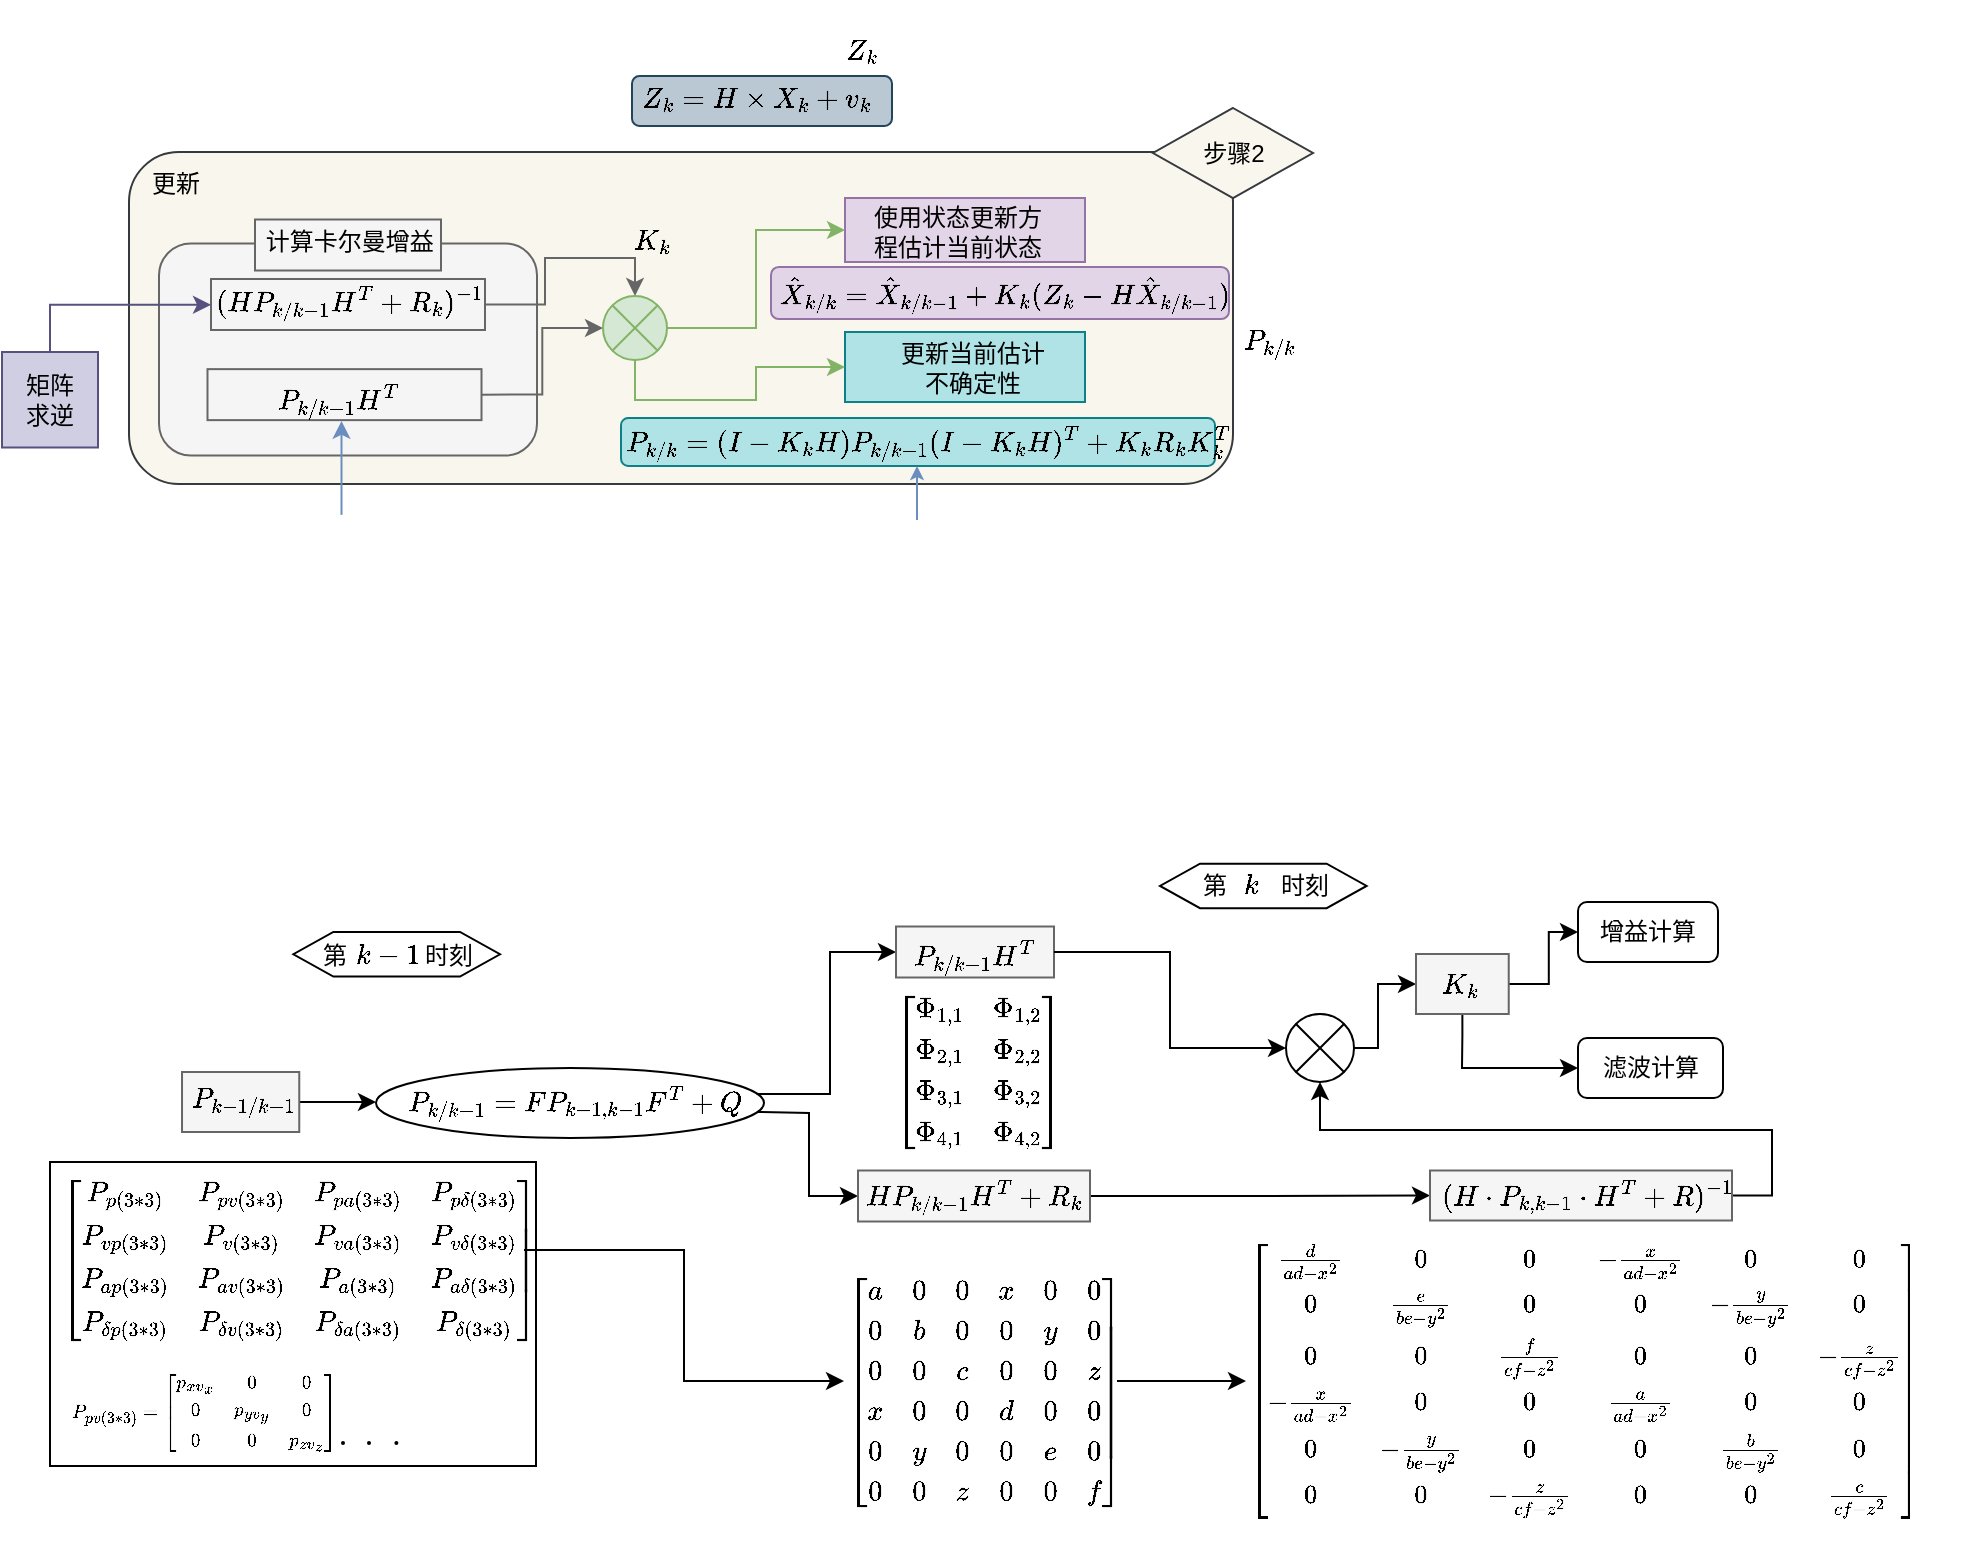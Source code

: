 <mxfile version="24.7.10">
  <diagram name="第 1 页" id="y7iJmAaxipxlzdK7qwd3">
    <mxGraphModel dx="1383" dy="1906" grid="0" gridSize="10" guides="1" tooltips="1" connect="1" arrows="1" fold="1" page="1" pageScale="1" pageWidth="827" pageHeight="1169" math="1" shadow="0">
      <root>
        <mxCell id="0" />
        <mxCell id="1" parent="0" />
        <mxCell id="mOf4tWiYJ4hYIlibuN8Z-107" value="" style="rounded=0;whiteSpace=wrap;html=1;" vertex="1" parent="1">
          <mxGeometry x="74" y="551" width="243" height="152" as="geometry" />
        </mxCell>
        <mxCell id="mOf4tWiYJ4hYIlibuN8Z-101" value="" style="shape=hexagon;perimeter=hexagonPerimeter2;whiteSpace=wrap;html=1;fixedSize=1;" vertex="1" parent="1">
          <mxGeometry x="629" y="401.87" width="103.31" height="22.25" as="geometry" />
        </mxCell>
        <mxCell id="mOf4tWiYJ4hYIlibuN8Z-100" value="" style="shape=hexagon;perimeter=hexagonPerimeter2;whiteSpace=wrap;html=1;fixedSize=1;" vertex="1" parent="1">
          <mxGeometry x="195.69" y="436" width="103.31" height="22.25" as="geometry" />
        </mxCell>
        <mxCell id="mOf4tWiYJ4hYIlibuN8Z-90" value="" style="ellipse;whiteSpace=wrap;html=1;" vertex="1" parent="1">
          <mxGeometry x="237" y="504" width="194" height="35" as="geometry" />
        </mxCell>
        <mxCell id="mOf4tWiYJ4hYIlibuN8Z-72" style="edgeStyle=orthogonalEdgeStyle;rounded=0;orthogonalLoop=1;jettySize=auto;html=1;entryX=0;entryY=0.5;entryDx=0;entryDy=0;exitX=0.981;exitY=0.37;exitDx=0;exitDy=0;exitPerimeter=0;" edge="1" parent="1" source="mOf4tWiYJ4hYIlibuN8Z-90" target="mOf4tWiYJ4hYIlibuN8Z-62">
          <mxGeometry relative="1" as="geometry">
            <mxPoint x="429" y="513" as="sourcePoint" />
          </mxGeometry>
        </mxCell>
        <mxCell id="mOf4tWiYJ4hYIlibuN8Z-73" style="edgeStyle=orthogonalEdgeStyle;rounded=0;orthogonalLoop=1;jettySize=auto;html=1;entryX=0;entryY=0.5;entryDx=0;entryDy=0;" edge="1" parent="1" target="mOf4tWiYJ4hYIlibuN8Z-64">
          <mxGeometry relative="1" as="geometry">
            <mxPoint x="428" y="526" as="sourcePoint" />
            <mxPoint x="474.25" y="566.0" as="targetPoint" />
          </mxGeometry>
        </mxCell>
        <mxCell id="mOf4tWiYJ4hYIlibuN8Z-14" value="" style="rounded=1;whiteSpace=wrap;html=1;fillColor=#bac8d3;strokeColor=#23445d;" vertex="1" parent="1">
          <mxGeometry x="365" y="8" width="130" height="25" as="geometry" />
        </mxCell>
        <mxCell id="mOf4tWiYJ4hYIlibuN8Z-15" value="" style="rounded=1;whiteSpace=wrap;html=1;fillColor=#f9f7ed;strokeColor=#36393d;" vertex="1" parent="1">
          <mxGeometry x="113.5" y="46" width="552" height="166" as="geometry" />
        </mxCell>
        <mxCell id="mOf4tWiYJ4hYIlibuN8Z-16" value="" style="rounded=1;whiteSpace=wrap;html=1;fillColor=#f5f5f5;fontColor=#333333;strokeColor=#666666;" vertex="1" parent="1">
          <mxGeometry x="128.5" y="91.75" width="189" height="106" as="geometry" />
        </mxCell>
        <mxCell id="mOf4tWiYJ4hYIlibuN8Z-17" value="" style="rounded=1;whiteSpace=wrap;html=1;fillColor=#b0e3e6;strokeColor=#0e8088;" vertex="1" parent="1">
          <mxGeometry x="359.5" y="179" width="297" height="24" as="geometry" />
        </mxCell>
        <mxCell id="mOf4tWiYJ4hYIlibuN8Z-18" value="" style="rounded=1;whiteSpace=wrap;html=1;fillColor=#e1d5e7;strokeColor=#9673a6;" vertex="1" parent="1">
          <mxGeometry x="434.5" y="103.5" width="229" height="26" as="geometry" />
        </mxCell>
        <mxCell id="mOf4tWiYJ4hYIlibuN8Z-19" value="" style="rounded=0;whiteSpace=wrap;html=1;fillColor=#b0e3e6;strokeColor=#0e8088;" vertex="1" parent="1">
          <mxGeometry x="471.5" y="136" width="120" height="35" as="geometry" />
        </mxCell>
        <mxCell id="mOf4tWiYJ4hYIlibuN8Z-20" value="" style="rounded=0;whiteSpace=wrap;html=1;fillColor=#e1d5e7;strokeColor=#9673a6;" vertex="1" parent="1">
          <mxGeometry x="471.5" y="69" width="120" height="32" as="geometry" />
        </mxCell>
        <mxCell id="mOf4tWiYJ4hYIlibuN8Z-21" value="" style="rounded=0;whiteSpace=wrap;html=1;fillColor=#f5f5f5;strokeColor=#666666;fontColor=#333333;" vertex="1" parent="1">
          <mxGeometry x="176.5" y="79.75" width="93" height="25.5" as="geometry" />
        </mxCell>
        <mxCell id="mOf4tWiYJ4hYIlibuN8Z-22" value="更新" style="text;html=1;align=center;verticalAlign=middle;whiteSpace=wrap;rounded=0;" vertex="1" parent="1">
          <mxGeometry x="106.5" y="47.25" width="60" height="30" as="geometry" />
        </mxCell>
        <mxCell id="mOf4tWiYJ4hYIlibuN8Z-23" value="使用状态更新方程估计当前状态" style="text;html=1;align=center;verticalAlign=middle;whiteSpace=wrap;rounded=0;" vertex="1" parent="1">
          <mxGeometry x="480" y="71" width="96" height="30" as="geometry" />
        </mxCell>
        <mxCell id="mOf4tWiYJ4hYIlibuN8Z-24" value="更新当前估计不确定性" style="text;html=1;align=center;verticalAlign=middle;whiteSpace=wrap;rounded=0;" vertex="1" parent="1">
          <mxGeometry x="495" y="138.5" width="81" height="30" as="geometry" />
        </mxCell>
        <mxCell id="mOf4tWiYJ4hYIlibuN8Z-25" value="步骤2" style="rhombus;whiteSpace=wrap;html=1;fillColor=#f9f7ed;strokeColor=#36393d;" vertex="1" parent="1">
          <mxGeometry x="625.5" y="24" width="80" height="45" as="geometry" />
        </mxCell>
        <mxCell id="mOf4tWiYJ4hYIlibuN8Z-26" value="计算卡尔曼增益&amp;nbsp;" style="text;html=1;align=center;verticalAlign=middle;whiteSpace=wrap;rounded=0;" vertex="1" parent="1">
          <mxGeometry x="176.5" y="77.25" width="97" height="28" as="geometry" />
        </mxCell>
        <mxCell id="mOf4tWiYJ4hYIlibuN8Z-27" value="$$P_{k/k}=(I-K_{k}H)P_{k/k-1}(I-K_{k}H)^{T}+K_{k}R_{k}K_{k}^{T}$$" style="text;whiteSpace=wrap;" vertex="1" parent="1">
          <mxGeometry x="359.5" y="163.75" width="293" height="44" as="geometry" />
        </mxCell>
        <mxCell id="mOf4tWiYJ4hYIlibuN8Z-28" value="$$Z_k=H\times X_{k}+v_k$$" style="text;whiteSpace=wrap;" vertex="1" parent="1">
          <mxGeometry x="367.5" y="-6" width="120" height="36" as="geometry" />
        </mxCell>
        <mxCell id="mOf4tWiYJ4hYIlibuN8Z-29" value="$$\hat{X}_{k/k}={{\hat{X}_{k/k-1}+K_{k}(Z_{k}-H\hat{X}_{k/k-1})}}$$" style="text;whiteSpace=wrap;" vertex="1" parent="1">
          <mxGeometry x="436.5" y="87.5" width="190" height="36" as="geometry" />
        </mxCell>
        <mxCell id="mOf4tWiYJ4hYIlibuN8Z-30" value="&lt;span style=&quot;color: rgb(0, 0, 0); font-family: Helvetica; font-size: 12px; font-style: normal; font-variant-ligatures: normal; font-variant-caps: normal; font-weight: 400; letter-spacing: normal; orphans: 2; text-align: left; text-indent: 0px; text-transform: none; widows: 2; word-spacing: 0px; -webkit-text-stroke-width: 0px; white-space: normal; background-color: rgb(251, 251, 251); text-decoration-thickness: initial; text-decoration-style: initial; text-decoration-color: initial; display: inline !important; float: none;&quot;&gt;$$Z_k$$&lt;/span&gt;" style="text;whiteSpace=wrap;html=1;" vertex="1" parent="1">
          <mxGeometry x="470" y="-30" width="25" height="36" as="geometry" />
        </mxCell>
        <mxCell id="mOf4tWiYJ4hYIlibuN8Z-31" value="&lt;span style=&quot;color: rgb(0, 0, 0); font-family: Helvetica; font-size: 12px; font-style: normal; font-variant-ligatures: normal; font-variant-caps: normal; font-weight: 400; letter-spacing: normal; orphans: 2; text-align: left; text-indent: 0px; text-transform: none; widows: 2; word-spacing: 0px; -webkit-text-stroke-width: 0px; white-space: normal; background-color: rgb(251, 251, 251); text-decoration-thickness: initial; text-decoration-style: initial; text-decoration-color: initial; display: inline !important; float: none;&quot;&gt;$$P_{k/k}$$&lt;/span&gt;" style="text;html=1;align=center;verticalAlign=middle;resizable=0;points=[];autosize=1;strokeColor=none;fillColor=none;" vertex="1" parent="1">
          <mxGeometry x="642.5" y="127.5" width="83" height="26" as="geometry" />
        </mxCell>
        <mxCell id="mOf4tWiYJ4hYIlibuN8Z-32" value="&lt;span style=&quot;color: rgb(0, 0, 0); font-family: Helvetica; font-size: 12px; font-style: normal; font-variant-ligatures: normal; font-variant-caps: normal; font-weight: 400; letter-spacing: normal; orphans: 2; text-align: center; text-indent: 0px; text-transform: none; widows: 2; word-spacing: 0px; -webkit-text-stroke-width: 0px; white-space: normal; background-color: rgb(255, 255, 255); text-decoration-thickness: initial; text-decoration-style: initial; text-decoration-color: initial; display: inline !important; float: none;&quot;&gt;$$K_k$$&lt;/span&gt;" style="text;whiteSpace=wrap;html=1;" vertex="1" parent="1">
          <mxGeometry x="363.5" y="65" width="27.5" height="36" as="geometry" />
        </mxCell>
        <mxCell id="mOf4tWiYJ4hYIlibuN8Z-33" style="edgeStyle=orthogonalEdgeStyle;rounded=0;orthogonalLoop=1;jettySize=auto;html=1;entryX=0.5;entryY=0;entryDx=0;entryDy=0;strokeColor=#666666;" edge="1" parent="1" source="mOf4tWiYJ4hYIlibuN8Z-34" target="mOf4tWiYJ4hYIlibuN8Z-44">
          <mxGeometry relative="1" as="geometry">
            <Array as="points">
              <mxPoint x="321.5" y="122" />
              <mxPoint x="321.5" y="99" />
              <mxPoint x="366.5" y="99" />
            </Array>
          </mxGeometry>
        </mxCell>
        <mxCell id="mOf4tWiYJ4hYIlibuN8Z-34" value="" style="rounded=0;whiteSpace=wrap;html=1;fillColor=#f5f5f5;strokeColor=#666666;fontColor=#333333;" vertex="1" parent="1">
          <mxGeometry x="154.5" y="109.5" width="137" height="25.5" as="geometry" />
        </mxCell>
        <mxCell id="mOf4tWiYJ4hYIlibuN8Z-35" value="$$(HP_{k/k-1}{H}^{T}+R_{k})^{-1}$$" style="text;whiteSpace=wrap;" vertex="1" parent="1">
          <mxGeometry x="154.5" y="94.25" width="135" height="37.5" as="geometry" />
        </mxCell>
        <mxCell id="mOf4tWiYJ4hYIlibuN8Z-36" style="edgeStyle=orthogonalEdgeStyle;rounded=0;orthogonalLoop=1;jettySize=auto;html=1;exitX=0.5;exitY=0;exitDx=0;exitDy=0;entryX=0;entryY=0.75;entryDx=0;entryDy=0;strokeColor=#56517E;" edge="1" parent="1" source="mOf4tWiYJ4hYIlibuN8Z-37" target="mOf4tWiYJ4hYIlibuN8Z-35">
          <mxGeometry relative="1" as="geometry">
            <Array as="points">
              <mxPoint x="73.5" y="122" />
            </Array>
          </mxGeometry>
        </mxCell>
        <mxCell id="mOf4tWiYJ4hYIlibuN8Z-37" value="矩阵&lt;div&gt;求逆&lt;/div&gt;" style="rounded=0;whiteSpace=wrap;html=1;fillColor=#d0cee2;strokeColor=#56517e;" vertex="1" parent="1">
          <mxGeometry x="50" y="146" width="48" height="47.75" as="geometry" />
        </mxCell>
        <mxCell id="mOf4tWiYJ4hYIlibuN8Z-38" style="edgeStyle=orthogonalEdgeStyle;rounded=0;orthogonalLoop=1;jettySize=auto;html=1;exitX=1;exitY=0.5;exitDx=0;exitDy=0;entryX=0;entryY=0.5;entryDx=0;entryDy=0;strokeColor=#666666;" edge="1" parent="1" source="mOf4tWiYJ4hYIlibuN8Z-39" target="mOf4tWiYJ4hYIlibuN8Z-44">
          <mxGeometry relative="1" as="geometry" />
        </mxCell>
        <mxCell id="mOf4tWiYJ4hYIlibuN8Z-39" value="" style="rounded=0;whiteSpace=wrap;html=1;fillColor=#f5f5f5;strokeColor=#666666;fontColor=#333333;" vertex="1" parent="1">
          <mxGeometry x="152.75" y="154.57" width="137" height="25.5" as="geometry" />
        </mxCell>
        <mxCell id="mOf4tWiYJ4hYIlibuN8Z-40" value="$$P_{k/k-1}H^{T}$$" style="text;whiteSpace=wrap;" vertex="1" parent="1">
          <mxGeometry x="186" y="143" width="70.5" height="36" as="geometry" />
        </mxCell>
        <mxCell id="mOf4tWiYJ4hYIlibuN8Z-41" value="" style="endArrow=classic;html=1;rounded=0;strokeColor=#6C8EBF;" edge="1" parent="1">
          <mxGeometry width="50" height="50" relative="1" as="geometry">
            <mxPoint x="219.75" y="227.44" as="sourcePoint" />
            <mxPoint x="219.75" y="180.44" as="targetPoint" />
          </mxGeometry>
        </mxCell>
        <mxCell id="mOf4tWiYJ4hYIlibuN8Z-42" style="edgeStyle=orthogonalEdgeStyle;rounded=0;orthogonalLoop=1;jettySize=auto;html=1;entryX=0;entryY=0.5;entryDx=0;entryDy=0;strokeColor=#82B366;" edge="1" parent="1" source="mOf4tWiYJ4hYIlibuN8Z-44" target="mOf4tWiYJ4hYIlibuN8Z-20">
          <mxGeometry relative="1" as="geometry" />
        </mxCell>
        <mxCell id="mOf4tWiYJ4hYIlibuN8Z-43" style="edgeStyle=orthogonalEdgeStyle;rounded=0;orthogonalLoop=1;jettySize=auto;html=1;exitX=0.5;exitY=1;exitDx=0;exitDy=0;entryX=0;entryY=0.5;entryDx=0;entryDy=0;strokeColor=#82B366;" edge="1" parent="1" source="mOf4tWiYJ4hYIlibuN8Z-44" target="mOf4tWiYJ4hYIlibuN8Z-19">
          <mxGeometry relative="1" as="geometry" />
        </mxCell>
        <mxCell id="mOf4tWiYJ4hYIlibuN8Z-44" value="" style="shape=sumEllipse;perimeter=ellipsePerimeter;whiteSpace=wrap;html=1;backgroundOutline=1;fillColor=#d5e8d4;strokeColor=#82B366;" vertex="1" parent="1">
          <mxGeometry x="350.5" y="118" width="32" height="32" as="geometry" />
        </mxCell>
        <mxCell id="mOf4tWiYJ4hYIlibuN8Z-45" value="" style="endArrow=classic;html=1;rounded=0;strokeColor=#6C8EBF;jumpSize=6;startSize=6;endSize=4;" edge="1" parent="1">
          <mxGeometry width="50" height="50" relative="1" as="geometry">
            <mxPoint x="507.5" y="230" as="sourcePoint" />
            <mxPoint x="507.5" y="203" as="targetPoint" />
          </mxGeometry>
        </mxCell>
        <mxCell id="mOf4tWiYJ4hYIlibuN8Z-46" value="$$k-1$$" style="text;html=1;align=center;verticalAlign=middle;resizable=0;points=[];autosize=1;strokeColor=none;fillColor=none;" vertex="1" parent="1">
          <mxGeometry x="207.69" y="433.25" width="70" height="30" as="geometry" />
        </mxCell>
        <mxCell id="mOf4tWiYJ4hYIlibuN8Z-47" value="第" style="text;html=1;align=center;verticalAlign=middle;resizable=0;points=[];autosize=1;strokeColor=none;fillColor=none;" vertex="1" parent="1">
          <mxGeometry x="195.69" y="433.25" width="40" height="30" as="geometry" />
        </mxCell>
        <mxCell id="mOf4tWiYJ4hYIlibuN8Z-48" value="时刻" style="text;html=1;align=center;verticalAlign=middle;resizable=0;points=[];autosize=1;strokeColor=none;fillColor=none;" vertex="1" parent="1">
          <mxGeometry x="247.69" y="433.25" width="50" height="30" as="geometry" />
        </mxCell>
        <mxCell id="mOf4tWiYJ4hYIlibuN8Z-50" value="$$k$$" style="text;html=1;align=center;verticalAlign=middle;resizable=0;points=[];autosize=1;strokeColor=none;fillColor=none;" vertex="1" parent="1">
          <mxGeometry x="644" y="398" width="60" height="30" as="geometry" />
        </mxCell>
        <mxCell id="mOf4tWiYJ4hYIlibuN8Z-51" value="第" style="text;html=1;align=center;verticalAlign=middle;resizable=0;points=[];autosize=1;strokeColor=none;fillColor=none;" vertex="1" parent="1">
          <mxGeometry x="635.5" y="398" width="40" height="30" as="geometry" />
        </mxCell>
        <mxCell id="mOf4tWiYJ4hYIlibuN8Z-52" value="时刻" style="text;html=1;align=center;verticalAlign=middle;resizable=0;points=[];autosize=1;strokeColor=none;fillColor=none;" vertex="1" parent="1">
          <mxGeometry x="675.5" y="398" width="50" height="30" as="geometry" />
        </mxCell>
        <mxCell id="mOf4tWiYJ4hYIlibuN8Z-54" value="滤波计算" style="rounded=1;whiteSpace=wrap;html=1;" vertex="1" parent="1">
          <mxGeometry x="838" y="489" width="72.5" height="30" as="geometry" />
        </mxCell>
        <mxCell id="mOf4tWiYJ4hYIlibuN8Z-55" value="增益计算" style="rounded=1;whiteSpace=wrap;html=1;" vertex="1" parent="1">
          <mxGeometry x="838" y="421" width="70" height="30" as="geometry" />
        </mxCell>
        <mxCell id="mOf4tWiYJ4hYIlibuN8Z-61" style="edgeStyle=orthogonalEdgeStyle;rounded=0;orthogonalLoop=1;jettySize=auto;html=1;exitX=1;exitY=0.5;exitDx=0;exitDy=0;" edge="1" parent="1" source="mOf4tWiYJ4hYIlibuN8Z-56">
          <mxGeometry relative="1" as="geometry">
            <mxPoint x="237" y="521" as="targetPoint" />
          </mxGeometry>
        </mxCell>
        <mxCell id="mOf4tWiYJ4hYIlibuN8Z-56" value="" style="rounded=0;whiteSpace=wrap;html=1;fillColor=#f5f5f5;strokeColor=#666666;fontColor=#333333;" vertex="1" parent="1">
          <mxGeometry x="140.01" y="506" width="58.62" height="30" as="geometry" />
        </mxCell>
        <mxCell id="mOf4tWiYJ4hYIlibuN8Z-57" value="$$P_{k-1/k-1}$$" style="text;whiteSpace=wrap;" vertex="1" parent="1">
          <mxGeometry x="142.94" y="494" width="52.75" height="36" as="geometry" />
        </mxCell>
        <mxCell id="mOf4tWiYJ4hYIlibuN8Z-58" value="$${{P_{k/k-1}}}={{FP_{k-1,k-1}F^{T}+Q}}$$" style="text;whiteSpace=wrap;" vertex="1" parent="1">
          <mxGeometry x="250.5" y="494" width="167" height="36" as="geometry" />
        </mxCell>
        <mxCell id="mOf4tWiYJ4hYIlibuN8Z-62" value="" style="rounded=0;whiteSpace=wrap;html=1;fillColor=#f5f5f5;strokeColor=#666666;fontColor=#333333;" vertex="1" parent="1">
          <mxGeometry x="497" y="433.25" width="79" height="25.5" as="geometry" />
        </mxCell>
        <mxCell id="mOf4tWiYJ4hYIlibuN8Z-63" value="$${{P_{k/k-1}}}H^T$$" style="text;whiteSpace=wrap;" vertex="1" parent="1">
          <mxGeometry x="503.75" y="421" width="68.25" height="36" as="geometry" />
        </mxCell>
        <mxCell id="mOf4tWiYJ4hYIlibuN8Z-78" style="edgeStyle=orthogonalEdgeStyle;rounded=0;orthogonalLoop=1;jettySize=auto;html=1;entryX=0;entryY=0.5;entryDx=0;entryDy=0;" edge="1" parent="1" source="mOf4tWiYJ4hYIlibuN8Z-64" target="mOf4tWiYJ4hYIlibuN8Z-75">
          <mxGeometry relative="1" as="geometry" />
        </mxCell>
        <mxCell id="mOf4tWiYJ4hYIlibuN8Z-64" value="" style="rounded=0;whiteSpace=wrap;html=1;fillColor=#f5f5f5;strokeColor=#666666;fontColor=#333333;" vertex="1" parent="1">
          <mxGeometry x="478" y="555.25" width="116" height="25.5" as="geometry" />
        </mxCell>
        <mxCell id="mOf4tWiYJ4hYIlibuN8Z-65" value="$${{HP_{k/k-1}}}H^T+R_k$$" style="text;whiteSpace=wrap;" vertex="1" parent="1">
          <mxGeometry x="480.25" y="541" width="108.75" height="36" as="geometry" />
        </mxCell>
        <mxCell id="mOf4tWiYJ4hYIlibuN8Z-69" value="$$\begin{bmatrix}&#xa;\Phi_{1,1}&amp;\Phi_{1,2}\\&#xa;\Phi_{2,1}&amp;\Phi_{2,2}\\&#xa;\Phi_{3,1}&amp;\Phi_{3,2}\\&#xa;\Phi_{4,1}&amp;\Phi_{4,2}\\\end{bmatrix}$$" style="text;whiteSpace=wrap;" vertex="1" parent="1">
          <mxGeometry x="494.5" y="448.5" width="87" height="99" as="geometry" />
        </mxCell>
        <mxCell id="mOf4tWiYJ4hYIlibuN8Z-93" style="edgeStyle=orthogonalEdgeStyle;rounded=0;orthogonalLoop=1;jettySize=auto;html=1;exitX=1;exitY=0.5;exitDx=0;exitDy=0;" edge="1" parent="1" source="mOf4tWiYJ4hYIlibuN8Z-70" target="mOf4tWiYJ4hYIlibuN8Z-71">
          <mxGeometry relative="1" as="geometry" />
        </mxCell>
        <mxCell id="mOf4tWiYJ4hYIlibuN8Z-70" value="$$\left [&#xa;\begin{matrix}&#xa;a&amp;0&amp;0&amp;x&amp;0&amp;0\\&#xa;0&amp;b&amp;0&amp;0&amp;y&amp;0\\&#xa;0&amp;0&amp;c&amp;0&amp;0&amp;z\\&#xa;x&amp;0&amp;0&amp;d&amp;0&amp;0\\&#xa;0&amp;y&amp;0&amp;0&amp;e&amp;0\\&#xa;0&amp;0&amp;z&amp;0&amp;0&amp;f&#xa;\end{matrix}&#xa; \right ]$$" style="text;whiteSpace=wrap;" vertex="1" parent="1">
          <mxGeometry x="471" y="590.01" width="136.5" height="141" as="geometry" />
        </mxCell>
        <mxCell id="mOf4tWiYJ4hYIlibuN8Z-71" value="&lt;font style=&quot;font-size: 11px;&quot;&gt;$$\left [ \begin{matrix}\frac{d}{ad-x^2}&amp;amp;0&amp;amp;0&amp;amp;-\frac{x}{ad-x^2}&amp;amp;0&amp;amp;0\\0&amp;amp;\frac{e}{be-y^2}&amp;amp;0&amp;amp;0&amp;amp;-\frac{y}{be-y^2}&amp;amp;0\\0&amp;amp;0&amp;amp;\frac{f}{cf-z^2}&amp;amp;0&amp;amp;0&amp;amp;-\frac{z}{cf-z^2}\\-\frac{x}{ad-x^2}&amp;amp;0&amp;amp;0&amp;amp;\frac{a}{ad-x^2}&amp;amp;0&amp;amp;0\\0&amp;amp;-\frac{y}{be-y^2}&amp;amp;0&amp;amp;0&amp;amp;\frac{b}{be-y^2}&amp;amp;0\\0&amp;amp;0&amp;amp;-\frac{z}{cf-z^2}&amp;amp;0&amp;amp;0&amp;amp;\frac{c}{cf-z^2}\end{matrix} \right ]$$&lt;/font&gt;" style="text;whiteSpace=wrap;html=1;" vertex="1" parent="1">
          <mxGeometry x="672" y="574.39" width="358" height="172.25" as="geometry" />
        </mxCell>
        <mxCell id="mOf4tWiYJ4hYIlibuN8Z-81" style="edgeStyle=orthogonalEdgeStyle;rounded=0;orthogonalLoop=1;jettySize=auto;html=1;entryX=0.5;entryY=1;entryDx=0;entryDy=0;entryPerimeter=0;" edge="1" parent="1" source="mOf4tWiYJ4hYIlibuN8Z-75" target="mOf4tWiYJ4hYIlibuN8Z-79">
          <mxGeometry relative="1" as="geometry">
            <mxPoint x="924.714" y="520.714" as="targetPoint" />
            <Array as="points">
              <mxPoint x="935" y="568" />
              <mxPoint x="935" y="535" />
              <mxPoint x="709" y="535" />
            </Array>
          </mxGeometry>
        </mxCell>
        <mxCell id="mOf4tWiYJ4hYIlibuN8Z-75" value="" style="rounded=0;whiteSpace=wrap;html=1;fillColor=#f5f5f5;strokeColor=#666666;fontColor=#333333;" vertex="1" parent="1">
          <mxGeometry x="764" y="555.25" width="151" height="25" as="geometry" />
        </mxCell>
        <mxCell id="mOf4tWiYJ4hYIlibuN8Z-76" value="$$(H\cdot P_{k,k-1}\cdot H^T+R)^{-1}$$" style="text;whiteSpace=wrap;" vertex="1" parent="1">
          <mxGeometry x="767.63" y="541" width="144.37" height="36" as="geometry" />
        </mxCell>
        <mxCell id="mOf4tWiYJ4hYIlibuN8Z-82" style="edgeStyle=orthogonalEdgeStyle;rounded=0;orthogonalLoop=1;jettySize=auto;html=1;exitX=1;exitY=0.5;exitDx=0;exitDy=0;exitPerimeter=0;entryX=0;entryY=0.5;entryDx=0;entryDy=0;" edge="1" parent="1" source="mOf4tWiYJ4hYIlibuN8Z-79" target="mOf4tWiYJ4hYIlibuN8Z-83">
          <mxGeometry relative="1" as="geometry">
            <mxPoint x="768.714" y="493.857" as="targetPoint" />
            <Array as="points">
              <mxPoint x="738" y="494" />
              <mxPoint x="738" y="462" />
            </Array>
          </mxGeometry>
        </mxCell>
        <mxCell id="mOf4tWiYJ4hYIlibuN8Z-79" value="" style="verticalLabelPosition=bottom;verticalAlign=top;html=1;shape=mxgraph.flowchart.or;" vertex="1" parent="1">
          <mxGeometry x="692" y="477" width="34" height="34" as="geometry" />
        </mxCell>
        <mxCell id="mOf4tWiYJ4hYIlibuN8Z-80" style="edgeStyle=orthogonalEdgeStyle;rounded=0;orthogonalLoop=1;jettySize=auto;html=1;exitX=1;exitY=0.5;exitDx=0;exitDy=0;entryX=0;entryY=0.5;entryDx=0;entryDy=0;entryPerimeter=0;" edge="1" parent="1" source="mOf4tWiYJ4hYIlibuN8Z-62" target="mOf4tWiYJ4hYIlibuN8Z-79">
          <mxGeometry relative="1" as="geometry" />
        </mxCell>
        <mxCell id="mOf4tWiYJ4hYIlibuN8Z-85" style="edgeStyle=orthogonalEdgeStyle;rounded=0;orthogonalLoop=1;jettySize=auto;html=1;entryX=0;entryY=0.5;entryDx=0;entryDy=0;" edge="1" parent="1" source="mOf4tWiYJ4hYIlibuN8Z-83" target="mOf4tWiYJ4hYIlibuN8Z-55">
          <mxGeometry relative="1" as="geometry" />
        </mxCell>
        <mxCell id="mOf4tWiYJ4hYIlibuN8Z-89" style="edgeStyle=orthogonalEdgeStyle;rounded=0;orthogonalLoop=1;jettySize=auto;html=1;entryX=0;entryY=0.5;entryDx=0;entryDy=0;exitX=0.5;exitY=1;exitDx=0;exitDy=0;" edge="1" parent="1" source="mOf4tWiYJ4hYIlibuN8Z-83" target="mOf4tWiYJ4hYIlibuN8Z-54">
          <mxGeometry relative="1" as="geometry">
            <mxPoint x="779" y="483" as="sourcePoint" />
            <Array as="points">
              <mxPoint x="780" y="487" />
              <mxPoint x="780" y="487" />
              <mxPoint x="780" y="504" />
            </Array>
          </mxGeometry>
        </mxCell>
        <mxCell id="mOf4tWiYJ4hYIlibuN8Z-83" value="" style="rounded=0;whiteSpace=wrap;html=1;fillColor=#f5f5f5;strokeColor=#666666;fontColor=#333333;" vertex="1" parent="1">
          <mxGeometry x="757" y="447" width="46.37" height="30" as="geometry" />
        </mxCell>
        <mxCell id="mOf4tWiYJ4hYIlibuN8Z-84" value="$$K_k$$" style="text;whiteSpace=wrap;" vertex="1" parent="1">
          <mxGeometry x="767.63" y="437" width="26" height="33.25" as="geometry" />
        </mxCell>
        <mxCell id="mOf4tWiYJ4hYIlibuN8Z-94" style="edgeStyle=orthogonalEdgeStyle;rounded=0;orthogonalLoop=1;jettySize=auto;html=1;" edge="1" parent="1" source="mOf4tWiYJ4hYIlibuN8Z-91" target="mOf4tWiYJ4hYIlibuN8Z-70">
          <mxGeometry relative="1" as="geometry" />
        </mxCell>
        <mxCell id="mOf4tWiYJ4hYIlibuN8Z-91" value="$$\left[\begin{array}{cccccc}&#xa;P_{p(3*3)}&amp;P_{pv(3*3)}&amp;P_{pa(3*3)}&amp;P_{p\delta(3*3)}\\&#xa;P_{vp(3*3)}&amp;P_{v(3*3)}&amp;P_{va(3*3)}&amp;P_{v\delta(3*3)}\\&#xa;P_{ap(3*3)}&amp;P_{av(3*3)}&amp;P_{a(3*3)}&amp;P_{a\delta(3*3)}\\&#xa;P_{\delta p(3*3)}&amp;P_{\delta v(3*3)}&amp;P_{\delta a(3*3)}&amp;P_{\delta(3*3)}\\&#xa;\end{array}\right]$$" style="text;whiteSpace=wrap;" vertex="1" parent="1">
          <mxGeometry x="78" y="541" width="233" height="108" as="geometry" />
        </mxCell>
        <mxCell id="mOf4tWiYJ4hYIlibuN8Z-95" value="$$P_{pv(3*3)}=&#xa;\left[\begin{array}{cccccc}&#xa;p_{x v_x} &amp; 0 &amp; 0\\&#xa;0 &amp; p_{y v_y} &amp;0\\&#xa;0 &amp; 0 &amp; p_{z v_z}&#xa;\end{array}\right]$$" style="text;whiteSpace=wrap;fontSize=8;" vertex="1" parent="1">
          <mxGeometry x="83" y="642" width="134" height="60" as="geometry" />
        </mxCell>
        <mxCell id="mOf4tWiYJ4hYIlibuN8Z-96" value="" style="shape=ellipse;html=1;dashed=0;whiteSpace=wrap;aspect=fixed;perimeter=ellipsePerimeter;fillColor=#1A1A1A;" vertex="1" parent="1">
          <mxGeometry x="220" y="691" width="1" height="1" as="geometry" />
        </mxCell>
        <mxCell id="mOf4tWiYJ4hYIlibuN8Z-97" value="" style="shape=ellipse;html=1;dashed=0;whiteSpace=wrap;aspect=fixed;perimeter=ellipsePerimeter;fillColor=#1A1A1A;" vertex="1" parent="1">
          <mxGeometry x="233" y="691" width="1" height="1" as="geometry" />
        </mxCell>
        <mxCell id="mOf4tWiYJ4hYIlibuN8Z-98" value="" style="shape=ellipse;html=1;dashed=0;whiteSpace=wrap;aspect=fixed;perimeter=ellipsePerimeter;fillColor=#1A1A1A;" vertex="1" parent="1">
          <mxGeometry x="246.69" y="691" width="1" height="1" as="geometry" />
        </mxCell>
      </root>
    </mxGraphModel>
  </diagram>
</mxfile>
